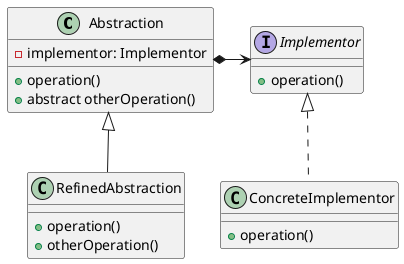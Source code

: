 @startuml bridge

class Abstraction {
  -implementor: Implementor
  +operation()
  +abstract otherOperation()
}

class RefinedAbstraction {
  +operation()
  +otherOperation()
}

interface Implementor {
  +operation()
}

class ConcreteImplementor{
  +operation()
}

Abstraction *-right-> Implementor
Implementor <|.. ConcreteImplementor
RefinedAbstraction -up-|> Abstraction

@enduml